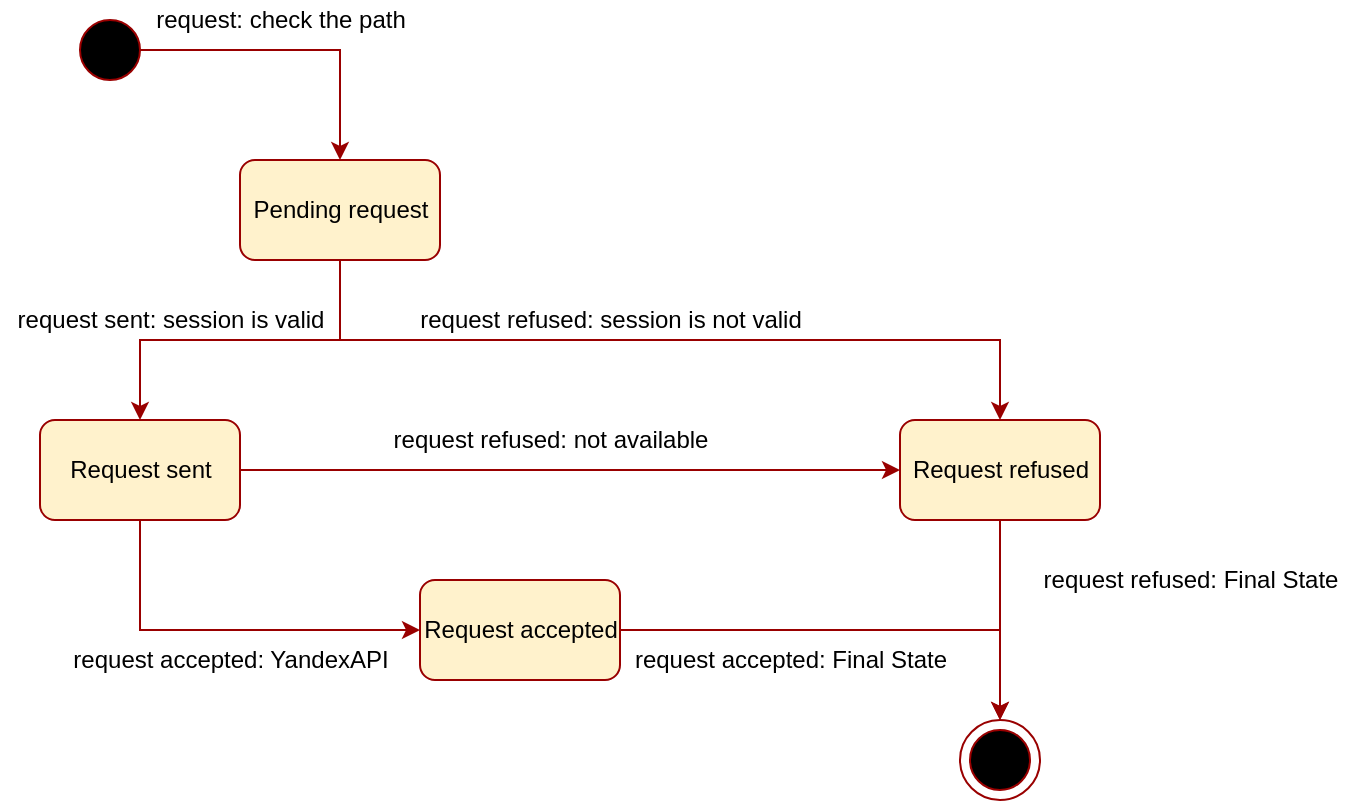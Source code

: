 <mxfile version="13.9.1" type="device"><diagram id="ON_MbHXs5h-XyVqdT-nR" name="Page-1"><mxGraphModel dx="862" dy="482" grid="1" gridSize="10" guides="1" tooltips="1" connect="1" arrows="1" fold="1" page="1" pageScale="1" pageWidth="827" pageHeight="1169" math="0" shadow="0"><root><mxCell id="0"/><mxCell id="1" parent="0"/><mxCell id="eWUDEE0_nrqBDQp9D11d-7" style="edgeStyle=orthogonalEdgeStyle;rounded=0;orthogonalLoop=1;jettySize=auto;html=1;exitX=0.5;exitY=1;exitDx=0;exitDy=0;strokeColor=#990000;" edge="1" parent="1" source="eWUDEE0_nrqBDQp9D11d-1" target="eWUDEE0_nrqBDQp9D11d-6"><mxGeometry relative="1" as="geometry"><mxPoint x="150" y="269" as="targetPoint"/></mxGeometry></mxCell><mxCell id="eWUDEE0_nrqBDQp9D11d-11" style="edgeStyle=orthogonalEdgeStyle;rounded=0;orthogonalLoop=1;jettySize=auto;html=1;exitX=0.5;exitY=1;exitDx=0;exitDy=0;entryX=0.5;entryY=0;entryDx=0;entryDy=0;strokeColor=#990000;" edge="1" parent="1" source="eWUDEE0_nrqBDQp9D11d-1" target="eWUDEE0_nrqBDQp9D11d-10"><mxGeometry relative="1" as="geometry"/></mxCell><mxCell id="eWUDEE0_nrqBDQp9D11d-1" value="Pending request" style="html=1;dashed=0;whitespace=wrap;rounded=1;fillColor=#fff2cc;strokeColor=#990000;" vertex="1" parent="1"><mxGeometry x="200" y="170" width="100" height="50" as="geometry"/></mxCell><mxCell id="eWUDEE0_nrqBDQp9D11d-4" style="edgeStyle=orthogonalEdgeStyle;rounded=0;orthogonalLoop=1;jettySize=auto;html=1;exitX=1;exitY=0.5;exitDx=0;exitDy=0;entryX=0.5;entryY=0;entryDx=0;entryDy=0;strokeColor=#990000;" edge="1" parent="1" source="eWUDEE0_nrqBDQp9D11d-2" target="eWUDEE0_nrqBDQp9D11d-1"><mxGeometry relative="1" as="geometry"/></mxCell><mxCell id="eWUDEE0_nrqBDQp9D11d-2" value="" style="shape=ellipse;html=1;dashed=0;whitespace=wrap;aspect=fixed;perimeter=ellipsePerimeter;rounded=1;strokeColor=#990000;fillColor=#000000;" vertex="1" parent="1"><mxGeometry x="120" y="100" width="30" height="30" as="geometry"/></mxCell><mxCell id="eWUDEE0_nrqBDQp9D11d-5" value="request: check the path" style="text;html=1;align=center;verticalAlign=middle;resizable=0;points=[];autosize=1;" vertex="1" parent="1"><mxGeometry x="150" y="90" width="140" height="20" as="geometry"/></mxCell><mxCell id="eWUDEE0_nrqBDQp9D11d-14" style="edgeStyle=orthogonalEdgeStyle;rounded=0;orthogonalLoop=1;jettySize=auto;html=1;exitX=0.5;exitY=1;exitDx=0;exitDy=0;entryX=0;entryY=0.5;entryDx=0;entryDy=0;strokeColor=#990000;" edge="1" parent="1" source="eWUDEE0_nrqBDQp9D11d-6" target="eWUDEE0_nrqBDQp9D11d-13"><mxGeometry relative="1" as="geometry"/></mxCell><mxCell id="eWUDEE0_nrqBDQp9D11d-22" style="edgeStyle=orthogonalEdgeStyle;rounded=0;orthogonalLoop=1;jettySize=auto;html=1;exitX=1;exitY=0.5;exitDx=0;exitDy=0;entryX=0;entryY=0.5;entryDx=0;entryDy=0;strokeColor=#990000;" edge="1" parent="1" source="eWUDEE0_nrqBDQp9D11d-6" target="eWUDEE0_nrqBDQp9D11d-10"><mxGeometry relative="1" as="geometry"/></mxCell><mxCell id="eWUDEE0_nrqBDQp9D11d-6" value="Request sent" style="html=1;dashed=0;whitespace=wrap;rounded=1;fillColor=#fff2cc;strokeColor=#990000;" vertex="1" parent="1"><mxGeometry x="100" y="300" width="100" height="50" as="geometry"/></mxCell><mxCell id="eWUDEE0_nrqBDQp9D11d-9" value="request sent: session is valid" style="text;html=1;align=center;verticalAlign=middle;resizable=0;points=[];autosize=1;" vertex="1" parent="1"><mxGeometry x="80" y="240" width="170" height="20" as="geometry"/></mxCell><mxCell id="eWUDEE0_nrqBDQp9D11d-18" style="edgeStyle=orthogonalEdgeStyle;rounded=0;orthogonalLoop=1;jettySize=auto;html=1;exitX=0.5;exitY=1;exitDx=0;exitDy=0;entryX=0.5;entryY=0;entryDx=0;entryDy=0;strokeColor=#990000;" edge="1" parent="1" source="eWUDEE0_nrqBDQp9D11d-10" target="eWUDEE0_nrqBDQp9D11d-17"><mxGeometry relative="1" as="geometry"/></mxCell><mxCell id="eWUDEE0_nrqBDQp9D11d-10" value="Request refused" style="html=1;dashed=0;whitespace=wrap;rounded=1;fillColor=#fff2cc;strokeColor=#990000;" vertex="1" parent="1"><mxGeometry x="530" y="300" width="100" height="50" as="geometry"/></mxCell><mxCell id="eWUDEE0_nrqBDQp9D11d-12" value="request refused: session is not valid" style="text;html=1;align=center;verticalAlign=middle;resizable=0;points=[];autosize=1;" vertex="1" parent="1"><mxGeometry x="280" y="240" width="210" height="20" as="geometry"/></mxCell><mxCell id="eWUDEE0_nrqBDQp9D11d-19" style="edgeStyle=orthogonalEdgeStyle;rounded=0;orthogonalLoop=1;jettySize=auto;html=1;exitX=1;exitY=0.5;exitDx=0;exitDy=0;entryX=0.5;entryY=0;entryDx=0;entryDy=0;strokeColor=#990000;" edge="1" parent="1" source="eWUDEE0_nrqBDQp9D11d-13" target="eWUDEE0_nrqBDQp9D11d-17"><mxGeometry relative="1" as="geometry"/></mxCell><mxCell id="eWUDEE0_nrqBDQp9D11d-13" value="Request accepted" style="html=1;dashed=0;whitespace=wrap;rounded=1;fillColor=#fff2cc;strokeColor=#990000;" vertex="1" parent="1"><mxGeometry x="290" y="380" width="100" height="50" as="geometry"/></mxCell><mxCell id="eWUDEE0_nrqBDQp9D11d-15" value="request accepted: YandexAPI" style="text;html=1;align=center;verticalAlign=middle;resizable=0;points=[];autosize=1;" vertex="1" parent="1"><mxGeometry x="110" y="410" width="170" height="20" as="geometry"/></mxCell><mxCell id="eWUDEE0_nrqBDQp9D11d-16" value="" style="shape=ellipse;html=1;dashed=0;whitespace=wrap;aspect=fixed;perimeter=ellipsePerimeter;rounded=1;strokeColor=#990000;fillColor=#000000;" vertex="1" parent="1"><mxGeometry x="565" y="455" width="30" height="30" as="geometry"/></mxCell><mxCell id="eWUDEE0_nrqBDQp9D11d-17" value="" style="shape=ellipse;html=1;dashed=0;whitespace=wrap;aspect=fixed;perimeter=ellipsePerimeter;rounded=1;strokeColor=#990000;fillColor=none;" vertex="1" parent="1"><mxGeometry x="560" y="450" width="40" height="40" as="geometry"/></mxCell><mxCell id="eWUDEE0_nrqBDQp9D11d-20" value="request refused: Final State" style="text;html=1;align=center;verticalAlign=middle;resizable=0;points=[];autosize=1;" vertex="1" parent="1"><mxGeometry x="595" y="370" width="160" height="20" as="geometry"/></mxCell><mxCell id="eWUDEE0_nrqBDQp9D11d-21" value="request accepted: Final State" style="text;html=1;align=center;verticalAlign=middle;resizable=0;points=[];autosize=1;" vertex="1" parent="1"><mxGeometry x="390" y="410" width="170" height="20" as="geometry"/></mxCell><mxCell id="eWUDEE0_nrqBDQp9D11d-23" value="request refused: not available" style="text;html=1;align=center;verticalAlign=middle;resizable=0;points=[];autosize=1;" vertex="1" parent="1"><mxGeometry x="270" y="300" width="170" height="20" as="geometry"/></mxCell></root></mxGraphModel></diagram></mxfile>